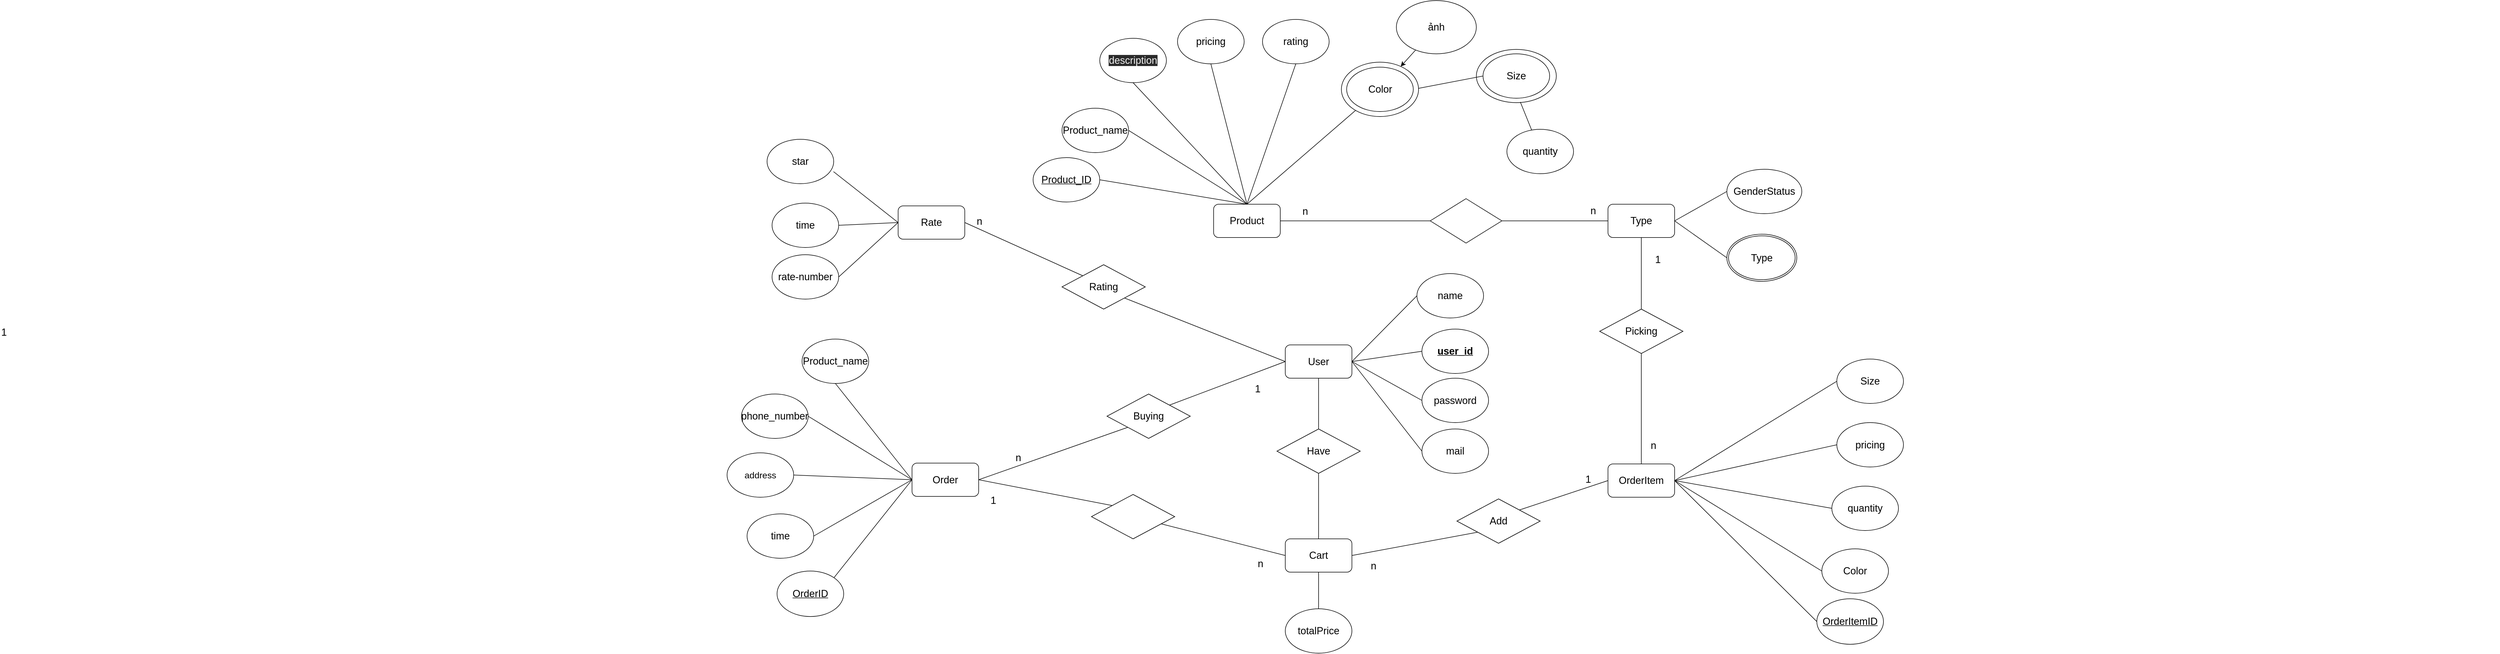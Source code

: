 <mxfile>
    <diagram id="_AzRAp3ihFTzm5y9_Qqn" name="Page-1">
        <mxGraphModel dx="3128" dy="740" grid="1" gridSize="9" guides="1" tooltips="1" connect="1" arrows="1" fold="1" page="0" pageScale="1" pageWidth="850" pageHeight="1100" math="0" shadow="0">
            <root>
                <mxCell id="0"/>
                <mxCell id="1" parent="0"/>
                <mxCell id="37" value="Type" style="rounded=1;whiteSpace=wrap;html=1;fontSize=18;" parent="1" vertex="1">
                    <mxGeometry x="1190" y="396" width="120" height="60" as="geometry"/>
                </mxCell>
                <mxCell id="38" value="" style="rhombus;whiteSpace=wrap;html=1;fontSize=18;" parent="1" vertex="1">
                    <mxGeometry x="870" y="386" width="129" height="80" as="geometry"/>
                </mxCell>
                <mxCell id="39" value="" style="endArrow=none;html=1;entryX=0;entryY=0.5;entryDx=0;entryDy=0;exitX=0;exitY=0.5;exitDx=0;exitDy=0;fontSize=18;" parent="1" source="38" target="2" edge="1">
                    <mxGeometry width="50" height="50" relative="1" as="geometry">
                        <mxPoint x="198" y="221" as="sourcePoint"/>
                        <mxPoint x="248" y="171" as="targetPoint"/>
                    </mxGeometry>
                </mxCell>
                <mxCell id="40" value="" style="endArrow=none;html=1;entryX=1;entryY=0.5;entryDx=0;entryDy=0;exitX=0;exitY=0.5;exitDx=0;exitDy=0;fontSize=18;" parent="1" source="37" target="38" edge="1">
                    <mxGeometry width="50" height="50" relative="1" as="geometry">
                        <mxPoint x="1233" y="414" as="sourcePoint"/>
                        <mxPoint x="1053" y="396" as="targetPoint"/>
                    </mxGeometry>
                </mxCell>
                <mxCell id="43" value="n" style="text;html=1;strokeColor=none;fillColor=none;align=center;verticalAlign=middle;whiteSpace=wrap;rounded=0;fontSize=18;" parent="1" vertex="1">
                    <mxGeometry x="1242" y="809.5" width="60" height="43" as="geometry"/>
                </mxCell>
                <mxCell id="44" value="GenderStatus" style="ellipse;whiteSpace=wrap;html=1;fontSize=18;" parent="1" vertex="1">
                    <mxGeometry x="1404" y="333" width="135" height="80" as="geometry"/>
                </mxCell>
                <mxCell id="45" value="" style="endArrow=none;html=1;exitX=0;exitY=0.5;exitDx=0;exitDy=0;entryX=1;entryY=0.5;entryDx=0;entryDy=0;fontSize=18;" parent="1" source="44" target="37" edge="1">
                    <mxGeometry width="50" height="50" relative="1" as="geometry">
                        <mxPoint x="-36" y="221" as="sourcePoint"/>
                        <mxPoint x="1353" y="408" as="targetPoint"/>
                    </mxGeometry>
                </mxCell>
                <mxCell id="47" value="" style="endArrow=none;html=1;entryX=1;entryY=0.5;entryDx=0;entryDy=0;exitX=0;exitY=0.5;exitDx=0;exitDy=0;fontSize=18;" parent="1" source="156" target="37" edge="1">
                    <mxGeometry width="50" height="50" relative="1" as="geometry">
                        <mxPoint x="1395" y="481" as="sourcePoint"/>
                        <mxPoint x="14" y="171" as="targetPoint"/>
                    </mxGeometry>
                </mxCell>
                <mxCell id="48" value="OrderItem" style="rounded=1;whiteSpace=wrap;html=1;fontSize=18;" parent="1" vertex="1">
                    <mxGeometry x="1190" y="864" width="120" height="60" as="geometry"/>
                </mxCell>
                <mxCell id="49" value="pricing" style="ellipse;whiteSpace=wrap;html=1;fontSize=18;" parent="1" vertex="1">
                    <mxGeometry x="1602" y="789.5" width="120" height="80" as="geometry"/>
                </mxCell>
                <mxCell id="50" value="quantity" style="ellipse;whiteSpace=wrap;html=1;fontSize=18;" parent="1" vertex="1">
                    <mxGeometry x="1593" y="904" width="120" height="80" as="geometry"/>
                </mxCell>
                <mxCell id="53" style="rounded=0;orthogonalLoop=1;jettySize=auto;html=1;endArrow=none;endFill=0;exitX=0.5;exitY=0;exitDx=0;exitDy=0;fontSize=18;" parent="1" source="127" target="37" edge="1">
                    <mxGeometry relative="1" as="geometry">
                        <mxPoint x="954" y="558" as="sourcePoint"/>
                        <mxPoint x="-56" y="610" as="targetPoint"/>
                    </mxGeometry>
                </mxCell>
                <mxCell id="54" value="n" style="text;html=1;align=center;verticalAlign=middle;resizable=0;points=[];autosize=1;strokeColor=none;fontSize=18;" parent="1" vertex="1">
                    <mxGeometry x="1149" y="394" width="27" height="27" as="geometry"/>
                </mxCell>
                <mxCell id="55" value="n" style="text;html=1;align=center;verticalAlign=middle;resizable=0;points=[];autosize=1;strokeColor=none;fontSize=18;" parent="1" vertex="1">
                    <mxGeometry x="44" y="413" width="27" height="27" as="geometry"/>
                </mxCell>
                <mxCell id="57" value="" style="endArrow=none;html=1;entryX=0;entryY=0.5;entryDx=0;entryDy=0;fontSize=18;" parent="1" source="68" target="145" edge="1">
                    <mxGeometry width="50" height="50" relative="1" as="geometry">
                        <mxPoint x="-48" y="855" as="sourcePoint"/>
                        <mxPoint x="-103" y="666" as="targetPoint"/>
                    </mxGeometry>
                </mxCell>
                <mxCell id="59" value="Order" style="rounded=1;whiteSpace=wrap;html=1;fontSize=18;" parent="1" vertex="1">
                    <mxGeometry x="-63" y="862.5" width="120" height="60" as="geometry"/>
                </mxCell>
                <mxCell id="60" value="time" style="ellipse;whiteSpace=wrap;html=1;fontSize=18;" parent="1" vertex="1">
                    <mxGeometry x="-360" y="954" width="120" height="80" as="geometry"/>
                </mxCell>
                <mxCell id="61" value="address" style="ellipse;whiteSpace=wrap;html=1;fontSize=16;" parent="1" vertex="1">
                    <mxGeometry x="-396" y="844" width="120" height="80" as="geometry"/>
                </mxCell>
                <mxCell id="62" value="phone_number" style="ellipse;whiteSpace=wrap;html=1;fontSize=18;" parent="1" vertex="1">
                    <mxGeometry x="-370" y="738" width="120" height="80" as="geometry"/>
                </mxCell>
                <mxCell id="63" value="Product_name" style="ellipse;whiteSpace=wrap;html=1;fontSize=18;" parent="1" vertex="1">
                    <mxGeometry x="-261" y="639" width="120" height="80" as="geometry"/>
                </mxCell>
                <mxCell id="64" style="rounded=0;orthogonalLoop=1;jettySize=auto;html=1;entryX=0.5;entryY=1;entryDx=0;entryDy=0;endArrow=none;endFill=0;exitX=0;exitY=0.5;exitDx=0;exitDy=0;fontSize=18;" parent="1" source="59" target="63" edge="1">
                    <mxGeometry relative="1" as="geometry">
                        <mxPoint x="-50" y="489.5" as="sourcePoint"/>
                        <mxPoint x="-120" y="539.5" as="targetPoint"/>
                    </mxGeometry>
                </mxCell>
                <mxCell id="65" style="rounded=0;orthogonalLoop=1;jettySize=auto;html=1;entryX=1;entryY=0.5;entryDx=0;entryDy=0;endArrow=none;endFill=0;exitX=0;exitY=0.5;exitDx=0;exitDy=0;fontSize=18;" parent="1" source="59" target="62" edge="1">
                    <mxGeometry relative="1" as="geometry">
                        <mxPoint x="-60" y="849.5" as="sourcePoint"/>
                        <mxPoint x="-120" y="679.5" as="targetPoint"/>
                    </mxGeometry>
                </mxCell>
                <mxCell id="66" style="rounded=0;orthogonalLoop=1;jettySize=auto;html=1;entryX=1;entryY=0.5;entryDx=0;entryDy=0;endArrow=none;endFill=0;exitX=0;exitY=0.5;exitDx=0;exitDy=0;fontSize=18;" parent="1" source="59" target="61" edge="1">
                    <mxGeometry relative="1" as="geometry">
                        <mxPoint x="-50" y="859.5" as="sourcePoint"/>
                        <mxPoint x="-140" y="799.5" as="targetPoint"/>
                    </mxGeometry>
                </mxCell>
                <mxCell id="67" style="rounded=0;orthogonalLoop=1;jettySize=auto;html=1;entryX=1;entryY=0.5;entryDx=0;entryDy=0;endArrow=none;endFill=0;exitX=0;exitY=0.5;exitDx=0;exitDy=0;fontSize=18;" parent="1" source="59" target="60" edge="1">
                    <mxGeometry relative="1" as="geometry">
                        <mxPoint x="-50" y="859.5" as="sourcePoint"/>
                        <mxPoint x="-140" y="919.5" as="targetPoint"/>
                    </mxGeometry>
                </mxCell>
                <mxCell id="68" value="" style="rhombus;whiteSpace=wrap;html=1;fontSize=18;" parent="1" vertex="1">
                    <mxGeometry x="260" y="919" width="150" height="80" as="geometry"/>
                </mxCell>
                <mxCell id="69" style="rounded=0;orthogonalLoop=1;jettySize=auto;html=1;endArrow=none;endFill=0;exitX=1;exitY=0.5;exitDx=0;exitDy=0;entryX=0;entryY=0;entryDx=0;entryDy=0;fontSize=18;" parent="1" source="59" target="68" edge="1">
                    <mxGeometry relative="1" as="geometry">
                        <mxPoint x="604" y="1053" as="sourcePoint"/>
                        <mxPoint x="806" y="1105.0" as="targetPoint"/>
                    </mxGeometry>
                </mxCell>
                <mxCell id="70" value="1" style="text;html=1;align=center;verticalAlign=middle;resizable=0;points=[];autosize=1;strokeColor=none;fontSize=18;" parent="1" vertex="1">
                    <mxGeometry x="545" y="715" width="27" height="27" as="geometry"/>
                </mxCell>
                <mxCell id="72" value="User" style="rounded=1;whiteSpace=wrap;html=1;fontSize=18;" parent="1" vertex="1">
                    <mxGeometry x="609" y="649.5" width="120" height="60" as="geometry"/>
                </mxCell>
                <mxCell id="73" value="mail" style="ellipse;whiteSpace=wrap;html=1;fontSize=18;" parent="1" vertex="1">
                    <mxGeometry x="855" y="801" width="120" height="80" as="geometry"/>
                </mxCell>
                <mxCell id="74" value="password" style="ellipse;whiteSpace=wrap;html=1;fontSize=18;" parent="1" vertex="1">
                    <mxGeometry x="855" y="709.5" width="120" height="80" as="geometry"/>
                </mxCell>
                <mxCell id="75" value="&lt;b style=&quot;font-size: 18px;&quot;&gt;&lt;u style=&quot;font-size: 18px;&quot;&gt;user_id&lt;/u&gt;&lt;/b&gt;" style="ellipse;whiteSpace=wrap;html=1;fontSize=18;" parent="1" vertex="1">
                    <mxGeometry x="855" y="621" width="120" height="80" as="geometry"/>
                </mxCell>
                <mxCell id="76" value="name" style="ellipse;whiteSpace=wrap;html=1;fontSize=18;" parent="1" vertex="1">
                    <mxGeometry x="846" y="521" width="120" height="80" as="geometry"/>
                </mxCell>
                <mxCell id="77" style="rounded=0;orthogonalLoop=1;jettySize=auto;html=1;exitX=0;exitY=0.5;exitDx=0;exitDy=0;entryX=1;entryY=0.5;entryDx=0;entryDy=0;endArrow=none;endFill=0;fontSize=18;" parent="1" source="76" target="72" edge="1">
                    <mxGeometry relative="1" as="geometry">
                        <mxPoint x="719" y="63" as="sourcePoint"/>
                        <mxPoint x="639" y="123" as="targetPoint"/>
                    </mxGeometry>
                </mxCell>
                <mxCell id="78" style="rounded=0;orthogonalLoop=1;jettySize=auto;html=1;exitX=0;exitY=0.5;exitDx=0;exitDy=0;entryX=1;entryY=0.5;entryDx=0;entryDy=0;endArrow=none;endFill=0;fontSize=18;" parent="1" source="75" target="72" edge="1">
                    <mxGeometry relative="1" as="geometry">
                        <mxPoint x="719" y="343" as="sourcePoint"/>
                        <mxPoint x="639" y="473" as="targetPoint"/>
                    </mxGeometry>
                </mxCell>
                <mxCell id="79" style="rounded=0;orthogonalLoop=1;jettySize=auto;html=1;exitX=0;exitY=0.5;exitDx=0;exitDy=0;endArrow=none;endFill=0;entryX=1;entryY=0.5;entryDx=0;entryDy=0;fontSize=18;" parent="1" source="73" target="72" edge="1">
                    <mxGeometry relative="1" as="geometry">
                        <mxPoint x="729" y="413" as="sourcePoint"/>
                        <mxPoint x="629" y="463" as="targetPoint"/>
                    </mxGeometry>
                </mxCell>
                <mxCell id="80" style="rounded=0;orthogonalLoop=1;jettySize=auto;html=1;exitX=0;exitY=0.5;exitDx=0;exitDy=0;endArrow=none;endFill=0;entryX=1;entryY=0.5;entryDx=0;entryDy=0;fontSize=18;" parent="1" source="74" target="72" edge="1">
                    <mxGeometry relative="1" as="geometry">
                        <mxPoint x="739" y="423" as="sourcePoint"/>
                        <mxPoint x="629" y="463" as="targetPoint"/>
                    </mxGeometry>
                </mxCell>
                <mxCell id="81" value="Buying" style="rhombus;whiteSpace=wrap;html=1;fontSize=18;" parent="1" vertex="1">
                    <mxGeometry x="288" y="738" width="150" height="80" as="geometry"/>
                </mxCell>
                <mxCell id="82" style="rounded=0;orthogonalLoop=1;jettySize=auto;html=1;endArrow=none;endFill=0;exitX=1;exitY=0.5;exitDx=0;exitDy=0;entryX=0;entryY=1;entryDx=0;entryDy=0;fontSize=18;" parent="1" source="59" target="81" edge="1">
                    <mxGeometry relative="1" as="geometry">
                        <mxPoint x="589" y="1248" as="sourcePoint"/>
                        <mxPoint x="539" y="1108" as="targetPoint"/>
                    </mxGeometry>
                </mxCell>
                <mxCell id="83" style="rounded=0;orthogonalLoop=1;jettySize=auto;html=1;endArrow=none;endFill=0;exitX=0;exitY=0.5;exitDx=0;exitDy=0;entryX=1;entryY=0;entryDx=0;entryDy=0;fontSize=18;" parent="1" source="72" target="81" edge="1">
                    <mxGeometry relative="1" as="geometry">
                        <mxPoint x="599" y="1258" as="sourcePoint"/>
                        <mxPoint x="776.5" y="1128" as="targetPoint"/>
                    </mxGeometry>
                </mxCell>
                <mxCell id="85" value="n" style="text;html=1;align=center;verticalAlign=middle;resizable=0;points=[];autosize=1;strokeColor=none;fontSize=18;" parent="1" vertex="1">
                    <mxGeometry x="114" y="839.5" width="27" height="27" as="geometry"/>
                </mxCell>
                <mxCell id="87" style="rounded=0;orthogonalLoop=1;jettySize=auto;html=1;endArrow=none;endFill=0;exitX=0;exitY=0.5;exitDx=0;exitDy=0;entryX=1;entryY=1;entryDx=0;entryDy=0;fontSize=18;" parent="1" source="72" target="98" edge="1">
                    <mxGeometry relative="1" as="geometry">
                        <mxPoint x="-1161" y="668" as="sourcePoint"/>
                        <mxPoint x="-1035.5" y="918" as="targetPoint"/>
                    </mxGeometry>
                </mxCell>
                <mxCell id="100" value="1" style="text;html=1;align=center;verticalAlign=middle;resizable=0;points=[];autosize=1;strokeColor=none;fontSize=18;" parent="1" vertex="1">
                    <mxGeometry x="1140" y="878" width="27" height="27" as="geometry"/>
                </mxCell>
                <mxCell id="89" value="Rate" style="rounded=1;whiteSpace=wrap;html=1;fontSize=18;" parent="1" vertex="1">
                    <mxGeometry x="-88" y="399" width="120" height="60" as="geometry"/>
                </mxCell>
                <mxCell id="90" value="time" style="ellipse;whiteSpace=wrap;html=1;fontSize=18;" parent="1" vertex="1">
                    <mxGeometry x="-315" y="394" width="120" height="80" as="geometry"/>
                </mxCell>
                <mxCell id="91" value="rate-number" style="ellipse;whiteSpace=wrap;html=1;fontSize=18;" parent="1" vertex="1">
                    <mxGeometry x="-315" y="487" width="120" height="80" as="geometry"/>
                </mxCell>
                <mxCell id="93" value="star" style="ellipse;whiteSpace=wrap;html=1;fontSize=18;" parent="1" vertex="1">
                    <mxGeometry x="-324" y="279" width="120" height="80" as="geometry"/>
                </mxCell>
                <mxCell id="94" style="rounded=0;orthogonalLoop=1;jettySize=auto;html=1;exitX=0;exitY=0.5;exitDx=0;exitDy=0;endArrow=none;endFill=0;entryX=0.997;entryY=0.728;entryDx=0;entryDy=0;entryPerimeter=0;fontSize=18;" parent="1" source="89" target="93" edge="1">
                    <mxGeometry relative="1" as="geometry">
                        <mxPoint x="-329" y="147" as="sourcePoint"/>
                        <mxPoint x="-409" y="17" as="targetPoint"/>
                    </mxGeometry>
                </mxCell>
                <mxCell id="96" style="rounded=0;orthogonalLoop=1;jettySize=auto;html=1;exitX=0;exitY=0.5;exitDx=0;exitDy=0;endArrow=none;endFill=0;entryX=1;entryY=0.5;entryDx=0;entryDy=0;fontSize=18;" parent="1" source="89" target="91" edge="1">
                    <mxGeometry relative="1" as="geometry">
                        <mxPoint x="-409" y="457" as="sourcePoint"/>
                        <mxPoint x="-329" y="427" as="targetPoint"/>
                    </mxGeometry>
                </mxCell>
                <mxCell id="97" style="rounded=0;orthogonalLoop=1;jettySize=auto;html=1;endArrow=none;endFill=0;entryX=1;entryY=0.5;entryDx=0;entryDy=0;exitX=0;exitY=0.5;exitDx=0;exitDy=0;fontSize=18;" parent="1" source="89" target="90" edge="1">
                    <mxGeometry relative="1" as="geometry">
                        <mxPoint x="-547" y="406" as="sourcePoint"/>
                        <mxPoint x="-306" y="562" as="targetPoint"/>
                    </mxGeometry>
                </mxCell>
                <mxCell id="98" value="Rating" style="rhombus;whiteSpace=wrap;html=1;fontSize=18;" parent="1" vertex="1">
                    <mxGeometry x="207" y="505" width="150" height="80" as="geometry"/>
                </mxCell>
                <mxCell id="99" style="rounded=0;orthogonalLoop=1;jettySize=auto;html=1;endArrow=none;endFill=0;entryX=1;entryY=0.5;entryDx=0;entryDy=0;exitX=0;exitY=0;exitDx=0;exitDy=0;fontSize=18;" parent="1" source="98" target="89" edge="1">
                    <mxGeometry relative="1" as="geometry">
                        <mxPoint x="-840" y="694" as="sourcePoint"/>
                        <mxPoint x="-841" y="689" as="targetPoint"/>
                    </mxGeometry>
                </mxCell>
                <mxCell id="102" value="1&lt;span style=&quot;color: rgba(0, 0, 0, 0); font-family: monospace; font-size: 18px;&quot;&gt;%3CmxGraphModel%3E%3Croot%3E%3CmxCell%20id%3D%220%22%2F%3E%3CmxCell%20id%3D%221%22%20parent%3D%220%22%2F%3E%3CmxCell%20id%3D%222%22%20value%3D%22Rating%22%20style%3D%22rhombus%3BwhiteSpace%3Dwrap%3Bhtml%3D1%3B%22%20vertex%3D%221%22%20parent%3D%221%22%3E%3CmxGeometry%20x%3D%2272%22%20y%3D%22651%22%20width%3D%22150%22%20height%3D%2280%22%20as%3D%22geometry%22%2F%3E%3C%2FmxCell%3E%3C%2Froot%3E%3C%2FmxGraphModel%3E&lt;/span&gt;" style="text;html=1;align=center;verticalAlign=middle;resizable=0;points=[];autosize=1;strokeColor=none;fontSize=18;" parent="1" vertex="1">
                    <mxGeometry x="-1705" y="613" width="4500" height="27" as="geometry"/>
                </mxCell>
                <mxCell id="108" value="" style="ellipse;whiteSpace=wrap;html=1;fontSize=18;" parent="1" vertex="1">
                    <mxGeometry x="953" y="117" width="144" height="96" as="geometry"/>
                </mxCell>
                <mxCell id="24" value="" style="endArrow=none;html=1;entryX=0;entryY=0.5;entryDx=0;entryDy=0;exitX=1;exitY=0.5;exitDx=0;exitDy=0;fontSize=18;" parent="1" source="21" target="23" edge="1">
                    <mxGeometry width="50" height="50" relative="1" as="geometry">
                        <mxPoint x="575" y="376" as="sourcePoint"/>
                        <mxPoint x="953" y="165" as="targetPoint"/>
                    </mxGeometry>
                </mxCell>
                <mxCell id="2" value="Product" style="rounded=1;whiteSpace=wrap;html=1;fontSize=18;" parent="1" vertex="1">
                    <mxGeometry x="480" y="396" width="120" height="60" as="geometry"/>
                </mxCell>
                <mxCell id="3" value="Product_name" style="ellipse;whiteSpace=wrap;html=1;fontSize=18;" parent="1" vertex="1">
                    <mxGeometry x="207" y="223" width="120" height="80" as="geometry"/>
                </mxCell>
                <mxCell id="4" value="&#10;&#10;&lt;span style=&quot;color: rgb(240, 240, 240); font-family: helvetica; font-size: 18px; font-style: normal; font-weight: 400; letter-spacing: normal; text-align: center; text-indent: 0px; text-transform: none; word-spacing: 0px; background-color: rgb(42, 42, 42); display: inline; float: none;&quot;&gt;description&lt;/span&gt;&#10;&#10;" style="ellipse;whiteSpace=wrap;html=1;fontSize=18;" parent="1" vertex="1">
                    <mxGeometry x="275" y="97" width="120" height="80" as="geometry"/>
                </mxCell>
                <mxCell id="5" value="pricing" style="ellipse;whiteSpace=wrap;html=1;fontSize=18;" parent="1" vertex="1">
                    <mxGeometry x="415" y="63" width="120" height="80" as="geometry"/>
                </mxCell>
                <mxCell id="8" value="rating" style="ellipse;whiteSpace=wrap;html=1;fontSize=18;" parent="1" vertex="1">
                    <mxGeometry x="568" y="63" width="120" height="80" as="geometry"/>
                </mxCell>
                <mxCell id="9" value="" style="endArrow=none;html=1;entryX=0.5;entryY=1;entryDx=0;entryDy=0;exitX=0.5;exitY=0;exitDx=0;exitDy=0;fontSize=18;" parent="1" source="2" target="8" edge="1">
                    <mxGeometry width="50" height="50" relative="1" as="geometry">
                        <mxPoint x="540" y="342" as="sourcePoint"/>
                        <mxPoint x="590" y="292" as="targetPoint"/>
                    </mxGeometry>
                </mxCell>
                <mxCell id="10" value="" style="endArrow=none;html=1;entryX=0.5;entryY=1;entryDx=0;entryDy=0;exitX=0.5;exitY=0;exitDx=0;exitDy=0;fontSize=18;" parent="1" source="2" target="5" edge="1">
                    <mxGeometry width="50" height="50" relative="1" as="geometry">
                        <mxPoint x="540" y="342" as="sourcePoint"/>
                        <mxPoint x="590" y="292" as="targetPoint"/>
                    </mxGeometry>
                </mxCell>
                <mxCell id="11" value="" style="endArrow=none;html=1;entryX=0.5;entryY=1;entryDx=0;entryDy=0;exitX=0.5;exitY=0;exitDx=0;exitDy=0;fontSize=18;" parent="1" source="2" target="4" edge="1">
                    <mxGeometry width="50" height="50" relative="1" as="geometry">
                        <mxPoint x="540" y="342" as="sourcePoint"/>
                        <mxPoint x="590" y="292" as="targetPoint"/>
                    </mxGeometry>
                </mxCell>
                <mxCell id="12" value="" style="endArrow=none;html=1;entryX=1;entryY=0.5;entryDx=0;entryDy=0;exitX=0.5;exitY=0;exitDx=0;exitDy=0;fontSize=18;" parent="1" source="2" target="3" edge="1">
                    <mxGeometry width="50" height="50" relative="1" as="geometry">
                        <mxPoint x="540" y="342" as="sourcePoint"/>
                        <mxPoint x="590" y="292" as="targetPoint"/>
                    </mxGeometry>
                </mxCell>
                <mxCell id="20" value="" style="endArrow=none;html=1;exitX=0.5;exitY=0;exitDx=0;exitDy=0;fontSize=18;" parent="1" source="2" target="21" edge="1">
                    <mxGeometry width="50" height="50" relative="1" as="geometry">
                        <mxPoint x="568" y="333" as="sourcePoint"/>
                        <mxPoint x="991" y="252" as="targetPoint"/>
                    </mxGeometry>
                </mxCell>
                <mxCell id="23" value="Size" style="ellipse;whiteSpace=wrap;html=1;fontSize=18;" parent="1" vertex="1">
                    <mxGeometry x="965" y="125" width="120" height="80" as="geometry"/>
                </mxCell>
                <mxCell id="107" value="" style="group;fontSize=18;" parent="1" vertex="1" connectable="0">
                    <mxGeometry x="710" y="140" width="139" height="98" as="geometry"/>
                </mxCell>
                <mxCell id="105" value="" style="ellipse;whiteSpace=wrap;html=1;fontSize=18;" parent="107" vertex="1">
                    <mxGeometry width="139" height="98" as="geometry"/>
                </mxCell>
                <mxCell id="21" value="Color" style="ellipse;whiteSpace=wrap;html=1;fontSize=18;" parent="107" vertex="1">
                    <mxGeometry x="9.5" y="9" width="120" height="80" as="geometry"/>
                </mxCell>
                <mxCell id="42" value="n" style="text;html=1;strokeColor=none;fillColor=none;align=center;verticalAlign=middle;whiteSpace=wrap;rounded=0;fontSize=18;" parent="1" vertex="1">
                    <mxGeometry x="615" y="394" width="60" height="30" as="geometry"/>
                </mxCell>
                <mxCell id="112" value="&lt;u style=&quot;font-size: 18px;&quot;&gt;Product_ID&lt;/u&gt;" style="ellipse;whiteSpace=wrap;html=1;fontSize=18;" parent="1" vertex="1">
                    <mxGeometry x="155" y="312" width="120" height="80" as="geometry"/>
                </mxCell>
                <mxCell id="113" value="" style="endArrow=none;html=1;entryX=1;entryY=0.5;entryDx=0;entryDy=0;exitX=0.5;exitY=0;exitDx=0;exitDy=0;fontSize=18;" parent="1" source="2" target="112" edge="1">
                    <mxGeometry width="50" height="50" relative="1" as="geometry">
                        <mxPoint x="577" y="331" as="sourcePoint"/>
                        <mxPoint x="303" y="322" as="targetPoint"/>
                    </mxGeometry>
                </mxCell>
                <mxCell id="114" value="" style="endArrow=none;html=1;exitX=0.55;exitY=0.988;exitDx=0;exitDy=0;fontSize=18;exitPerimeter=0;" parent="1" source="108" target="115" edge="1">
                    <mxGeometry width="50" height="50" relative="1" as="geometry">
                        <mxPoint x="1018" y="372" as="sourcePoint"/>
                        <mxPoint x="1180" y="122" as="targetPoint"/>
                    </mxGeometry>
                </mxCell>
                <mxCell id="115" value="quantity" style="ellipse;whiteSpace=wrap;html=1;fontSize=18;" parent="1" vertex="1">
                    <mxGeometry x="1008" y="261" width="120" height="80" as="geometry"/>
                </mxCell>
                <mxCell id="117" value="" style="endArrow=none;html=1;exitX=1;exitY=0;exitDx=0;exitDy=0;fontSize=18;" parent="1" source="167" edge="1">
                    <mxGeometry width="50" height="50" relative="1" as="geometry">
                        <mxPoint x="-185.574" y="1064.716" as="sourcePoint"/>
                        <mxPoint x="-63" y="892.5" as="targetPoint"/>
                    </mxGeometry>
                </mxCell>
                <mxCell id="127" value="Picking" style="rhombus;whiteSpace=wrap;html=1;fontSize=18;" parent="1" vertex="1">
                    <mxGeometry x="1175" y="585" width="150" height="80" as="geometry"/>
                </mxCell>
                <mxCell id="128" value="" style="endArrow=none;html=1;entryX=0.5;entryY=1;entryDx=0;entryDy=0;exitX=0.5;exitY=0;exitDx=0;exitDy=0;fontSize=18;" parent="1" source="48" target="127" edge="1">
                    <mxGeometry width="50" height="50" relative="1" as="geometry">
                        <mxPoint x="360" y="680" as="sourcePoint"/>
                        <mxPoint x="410" y="630" as="targetPoint"/>
                    </mxGeometry>
                </mxCell>
                <mxCell id="133" value="1" style="text;html=1;strokeColor=none;fillColor=none;align=center;verticalAlign=middle;whiteSpace=wrap;rounded=0;fontSize=18;" parent="1" vertex="1">
                    <mxGeometry x="1250" y="481" width="60" height="30" as="geometry"/>
                </mxCell>
                <mxCell id="134" value="" style="endArrow=none;html=1;exitX=0;exitY=0.5;exitDx=0;exitDy=0;entryX=1;entryY=0.5;entryDx=0;entryDy=0;fontSize=18;" parent="1" source="49" target="48" edge="1">
                    <mxGeometry width="50" height="50" relative="1" as="geometry">
                        <mxPoint x="1017" y="1092" as="sourcePoint"/>
                        <mxPoint x="1287" y="896" as="targetPoint"/>
                    </mxGeometry>
                </mxCell>
                <mxCell id="135" value="" style="endArrow=none;html=1;exitX=0;exitY=0.5;exitDx=0;exitDy=0;entryX=1;entryY=0.5;entryDx=0;entryDy=0;fontSize=18;" parent="1" source="50" target="48" edge="1">
                    <mxGeometry width="50" height="50" relative="1" as="geometry">
                        <mxPoint x="1114" y="800" as="sourcePoint"/>
                        <mxPoint x="1278" y="891" as="targetPoint"/>
                    </mxGeometry>
                </mxCell>
                <mxCell id="144" value="n" style="text;html=1;align=center;verticalAlign=middle;resizable=0;points=[];autosize=1;strokeColor=none;fontSize=18;" parent="1" vertex="1">
                    <mxGeometry x="550" y="1030" width="27" height="27" as="geometry"/>
                </mxCell>
                <mxCell id="145" value="Cart" style="rounded=1;whiteSpace=wrap;html=1;fontSize=18;" parent="1" vertex="1">
                    <mxGeometry x="609" y="999" width="120" height="60" as="geometry"/>
                </mxCell>
                <mxCell id="147" value="Have" style="rhombus;whiteSpace=wrap;html=1;fontSize=18;" parent="1" vertex="1">
                    <mxGeometry x="594" y="801" width="150" height="80" as="geometry"/>
                </mxCell>
                <mxCell id="148" value="" style="endArrow=none;html=1;exitX=0.5;exitY=1;exitDx=0;exitDy=0;entryX=0.5;entryY=0;entryDx=0;entryDy=0;fontSize=18;" parent="1" source="147" target="145" edge="1">
                    <mxGeometry width="50" height="50" relative="1" as="geometry">
                        <mxPoint x="678" y="718.5" as="sourcePoint"/>
                        <mxPoint x="678" y="810" as="targetPoint"/>
                    </mxGeometry>
                </mxCell>
                <mxCell id="150" value="" style="endArrow=none;html=1;exitX=1;exitY=0;exitDx=0;exitDy=0;entryX=0;entryY=0.5;entryDx=0;entryDy=0;fontSize=18;" parent="1" source="151" target="48" edge="1">
                    <mxGeometry width="50" height="50" relative="1" as="geometry">
                        <mxPoint x="624" y="886.5" as="sourcePoint"/>
                        <mxPoint x="1098" y="918" as="targetPoint"/>
                    </mxGeometry>
                </mxCell>
                <mxCell id="151" value="Add" style="rhombus;whiteSpace=wrap;html=1;fontSize=18;" parent="1" vertex="1">
                    <mxGeometry x="918" y="927" width="150" height="80" as="geometry"/>
                </mxCell>
                <mxCell id="152" style="rounded=0;orthogonalLoop=1;jettySize=auto;html=1;endArrow=none;endFill=0;exitX=1;exitY=0.5;exitDx=0;exitDy=0;entryX=0;entryY=1;entryDx=0;entryDy=0;fontSize=18;" parent="1" source="145" target="151" edge="1">
                    <mxGeometry relative="1" as="geometry">
                        <mxPoint x="729" y="1026" as="sourcePoint"/>
                        <mxPoint x="1478" y="1136.5" as="targetPoint"/>
                    </mxGeometry>
                </mxCell>
                <mxCell id="153" value="n" style="text;html=1;strokeColor=none;fillColor=none;align=center;verticalAlign=middle;whiteSpace=wrap;rounded=0;fontSize=18;" parent="1" vertex="1">
                    <mxGeometry x="738" y="1026" width="60" height="43" as="geometry"/>
                </mxCell>
                <mxCell id="154" value="1" style="text;html=1;align=center;verticalAlign=middle;resizable=0;points=[];autosize=1;strokeColor=none;fontSize=18;" parent="1" vertex="1">
                    <mxGeometry x="69" y="916" width="27" height="27" as="geometry"/>
                </mxCell>
                <mxCell id="156" value="Type" style="ellipse;shape=doubleEllipse;margin=3;whiteSpace=wrap;html=1;align=center;fontSize=18;" parent="1" vertex="1">
                    <mxGeometry x="1404" y="450" width="126" height="85" as="geometry"/>
                </mxCell>
                <mxCell id="157" value="Color" style="ellipse;whiteSpace=wrap;html=1;fontSize=18;" parent="1" vertex="1">
                    <mxGeometry x="1575" y="1017" width="120" height="80" as="geometry"/>
                </mxCell>
                <mxCell id="158" value="Size" style="ellipse;whiteSpace=wrap;html=1;fontSize=18;" parent="1" vertex="1">
                    <mxGeometry x="1602" y="675" width="120" height="80" as="geometry"/>
                </mxCell>
                <mxCell id="159" value="" style="endArrow=none;html=1;exitX=0;exitY=0.5;exitDx=0;exitDy=0;entryX=1;entryY=0.5;entryDx=0;entryDy=0;fontSize=18;" parent="1" source="158" target="48" edge="1">
                    <mxGeometry width="50" height="50" relative="1" as="geometry">
                        <mxPoint x="1611" y="838.5" as="sourcePoint"/>
                        <mxPoint x="1319" y="903" as="targetPoint"/>
                    </mxGeometry>
                </mxCell>
                <mxCell id="160" value="" style="endArrow=none;html=1;exitX=0;exitY=0.5;exitDx=0;exitDy=0;entryX=1;entryY=0.5;entryDx=0;entryDy=0;fontSize=18;" parent="1" source="157" target="48" edge="1">
                    <mxGeometry width="50" height="50" relative="1" as="geometry">
                        <mxPoint x="1620" y="847.5" as="sourcePoint"/>
                        <mxPoint x="1328" y="912" as="targetPoint"/>
                    </mxGeometry>
                </mxCell>
                <mxCell id="161" value="OrderItemID" style="ellipse;whiteSpace=wrap;html=1;align=center;fontStyle=4;fontSize=18;" parent="1" vertex="1">
                    <mxGeometry x="1566" y="1107" width="120" height="82" as="geometry"/>
                </mxCell>
                <mxCell id="162" value="" style="endArrow=none;html=1;exitX=0;exitY=0.5;exitDx=0;exitDy=0;entryX=1;entryY=0.5;entryDx=0;entryDy=0;fontSize=18;" parent="1" source="161" target="48" edge="1">
                    <mxGeometry width="50" height="50" relative="1" as="geometry">
                        <mxPoint x="1584" y="1066" as="sourcePoint"/>
                        <mxPoint x="1319" y="903" as="targetPoint"/>
                    </mxGeometry>
                </mxCell>
                <mxCell id="163" value="totalPrice" style="ellipse;whiteSpace=wrap;html=1;fontSize=18;" parent="1" vertex="1">
                    <mxGeometry x="609" y="1125" width="120" height="80" as="geometry"/>
                </mxCell>
                <mxCell id="164" value="" style="endArrow=none;html=1;exitX=0.5;exitY=1;exitDx=0;exitDy=0;entryX=0.5;entryY=0;entryDx=0;entryDy=0;fontSize=18;" parent="1" source="145" target="163" edge="1">
                    <mxGeometry width="50" height="50" relative="1" as="geometry">
                        <mxPoint x="678" y="890" as="sourcePoint"/>
                        <mxPoint x="678" y="1008" as="targetPoint"/>
                    </mxGeometry>
                </mxCell>
                <mxCell id="166" value="" style="endArrow=none;html=1;exitX=0.5;exitY=1;exitDx=0;exitDy=0;entryX=0.5;entryY=0;entryDx=0;entryDy=0;fontSize=18;" parent="1" source="72" target="147" edge="1">
                    <mxGeometry width="50" height="50" relative="1" as="geometry">
                        <mxPoint x="669" y="709.5" as="sourcePoint"/>
                        <mxPoint x="650" y="758" as="targetPoint"/>
                    </mxGeometry>
                </mxCell>
                <mxCell id="167" value="OrderID" style="ellipse;whiteSpace=wrap;html=1;align=center;fontStyle=4;fontSize=18;" parent="1" vertex="1">
                    <mxGeometry x="-306" y="1057" width="120" height="82" as="geometry"/>
                </mxCell>
                <mxCell id="169" style="edgeStyle=none;html=1;" edge="1" parent="1" source="168" target="105">
                    <mxGeometry relative="1" as="geometry"/>
                </mxCell>
                <mxCell id="168" value="ảnh" style="ellipse;whiteSpace=wrap;html=1;fontSize=18;" vertex="1" parent="1">
                    <mxGeometry x="809" y="29" width="144" height="96" as="geometry"/>
                </mxCell>
            </root>
        </mxGraphModel>
    </diagram>
</mxfile>